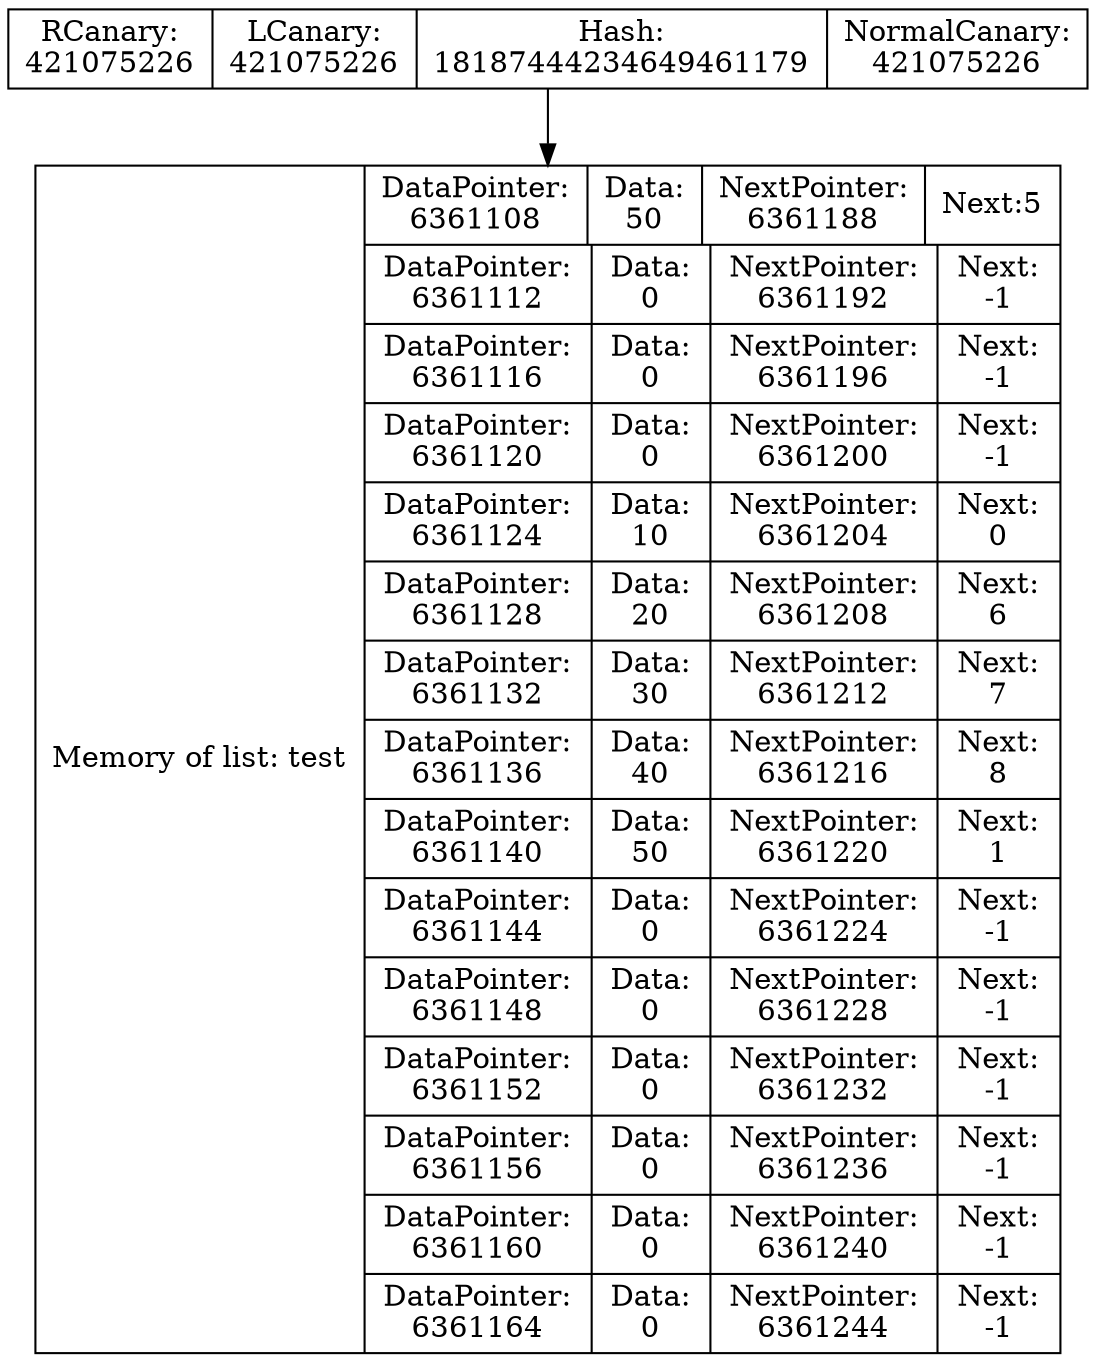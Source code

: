digraph G{
data [shape=record,label="{Memory of list: test} | {{DataPointer:\n6361108 | Data:\n50 | NextPointer:\n6361188 | Next:
5}
| {DataPointer:\n6361112 | Data:\n0 | NextPointer:\n6361192 | Next:\n-1}
| {DataPointer:\n6361116 | Data:\n0 | NextPointer:\n6361196 | Next:\n-1}
| {DataPointer:\n6361120 | Data:\n0 | NextPointer:\n6361200 | Next:\n-1}
| {DataPointer:\n6361124 | Data:\n10 | NextPointer:\n6361204 | Next:\n0}
| {DataPointer:\n6361128 | Data:\n20 | NextPointer:\n6361208 | Next:\n6}
| {DataPointer:\n6361132 | Data:\n30 | NextPointer:\n6361212 | Next:\n7}
| {DataPointer:\n6361136 | Data:\n40 | NextPointer:\n6361216 | Next:\n8}
| {DataPointer:\n6361140 | Data:\n50 | NextPointer:\n6361220 | Next:\n1}
| {DataPointer:\n6361144 | Data:\n0 | NextPointer:\n6361224 | Next:\n-1}
| {DataPointer:\n6361148 | Data:\n0 | NextPointer:\n6361228 | Next:\n-1}
| {DataPointer:\n6361152 | Data:\n0 | NextPointer:\n6361232 | Next:\n-1}
| {DataPointer:\n6361156 | Data:\n0 | NextPointer:\n6361236 | Next:\n-1}
| {DataPointer:\n6361160 | Data:\n0 | NextPointer:\n6361240 | Next:\n-1}
| {DataPointer:\n6361164 | Data:\n0 | NextPointer:\n6361244 | Next:\n-1}
}"];
Shild [shape=record,label=" RCanary:\n421075226 | LCanary:\n421075226 | Hash:\n18187444234649461179 | NormalCanary:\n421075226"];
Shild->data
}

